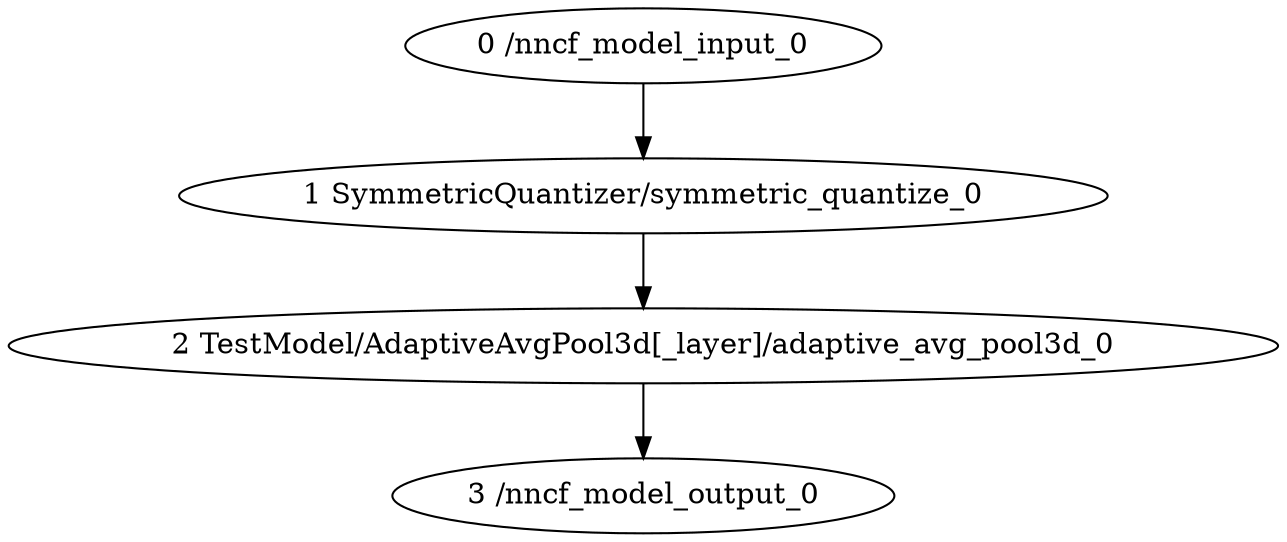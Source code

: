 strict digraph  {
"0 /nncf_model_input_0" [id=0, type=nncf_model_input];
"1 SymmetricQuantizer/symmetric_quantize_0" [id=1, type=symmetric_quantize];
"2 TestModel/AdaptiveAvgPool3d[_layer]/adaptive_avg_pool3d_0" [id=2, type=adaptive_avg_pool3d];
"3 /nncf_model_output_0" [id=3, type=nncf_model_output];
"0 /nncf_model_input_0" -> "1 SymmetricQuantizer/symmetric_quantize_0";
"1 SymmetricQuantizer/symmetric_quantize_0" -> "2 TestModel/AdaptiveAvgPool3d[_layer]/adaptive_avg_pool3d_0";
"2 TestModel/AdaptiveAvgPool3d[_layer]/adaptive_avg_pool3d_0" -> "3 /nncf_model_output_0";
}
